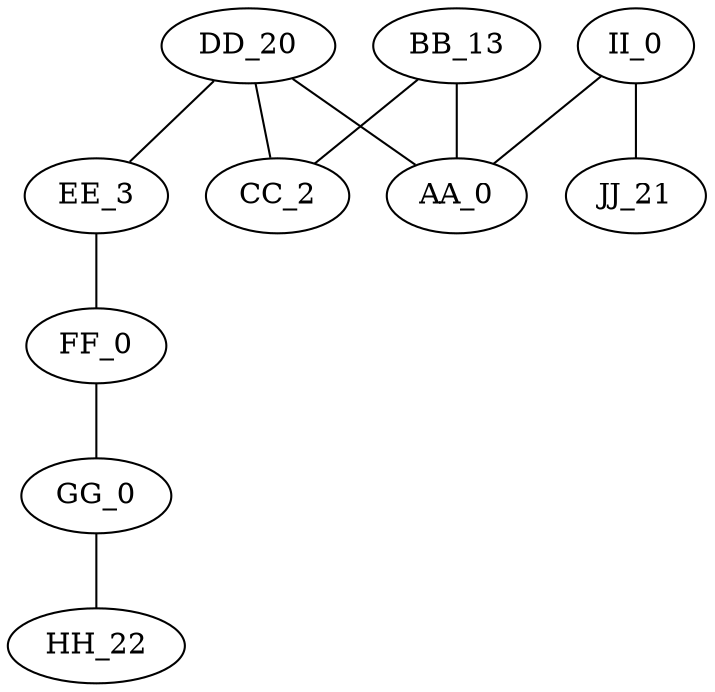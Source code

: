 graph { 
	BB_13 -- CC_2
	BB_13 -- AA_0
	DD_20 -- CC_2
	DD_20 -- AA_0
	DD_20 -- EE_3
	EE_3 -- FF_0
	FF_0 -- GG_0
	GG_0 -- HH_22
	II_0 -- AA_0
	II_0 -- JJ_21
}
